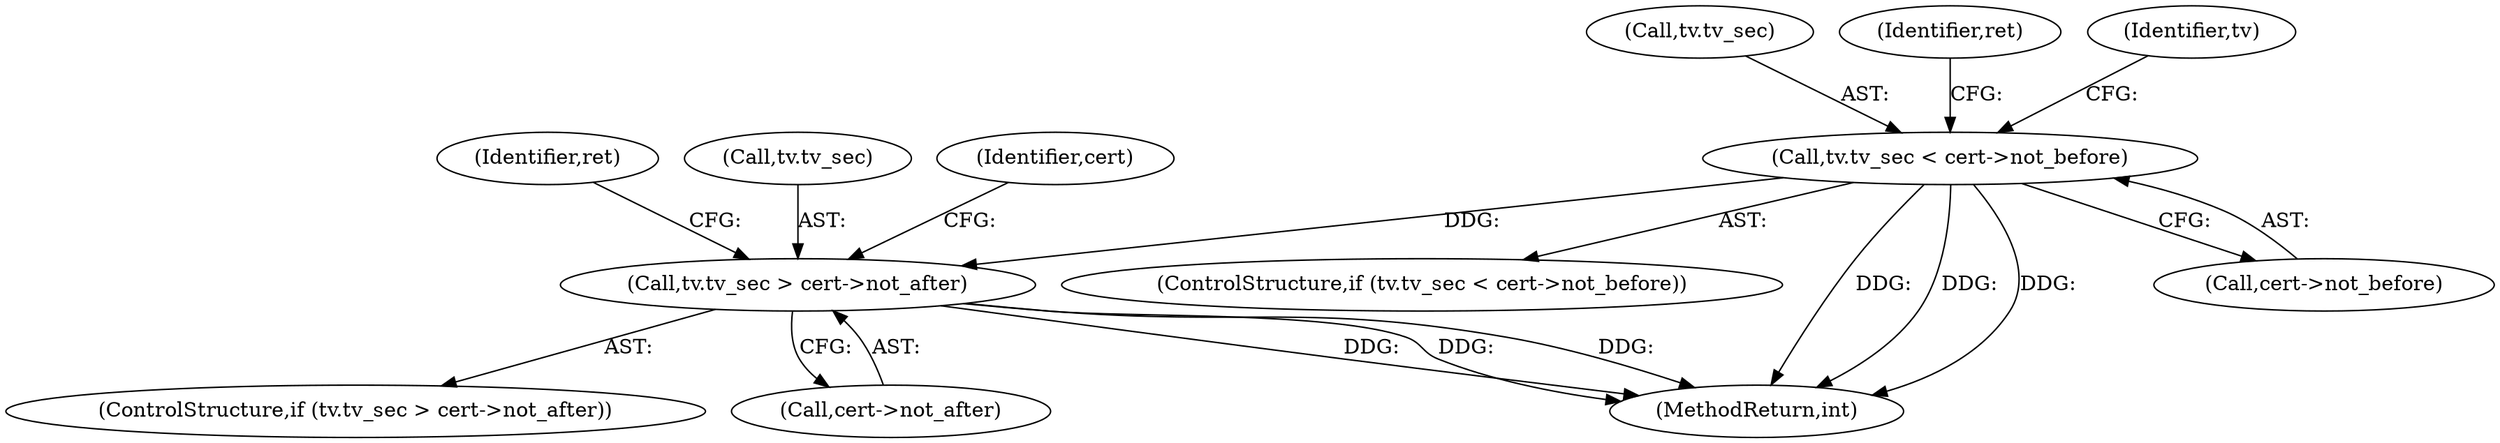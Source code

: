 digraph "0_axtls-8266_5efe2947ab45e81d84b5f707c51d1c64be52f36c_1@pointer" {
"1000204" [label="(Call,tv.tv_sec < cert->not_before)"];
"1000217" [label="(Call,tv.tv_sec > cert->not_after)"];
"1000208" [label="(Call,cert->not_before)"];
"1000221" [label="(Call,cert->not_after)"];
"1000203" [label="(ControlStructure,if (tv.tv_sec < cert->not_before))"];
"1000226" [label="(Identifier,ret)"];
"1000493" [label="(MethodReturn,int)"];
"1000205" [label="(Call,tv.tv_sec)"];
"1000204" [label="(Call,tv.tv_sec < cert->not_before)"];
"1000217" [label="(Call,tv.tv_sec > cert->not_after)"];
"1000216" [label="(ControlStructure,if (tv.tv_sec > cert->not_after))"];
"1000218" [label="(Call,tv.tv_sec)"];
"1000231" [label="(Identifier,cert)"];
"1000213" [label="(Identifier,ret)"];
"1000219" [label="(Identifier,tv)"];
"1000204" -> "1000203"  [label="AST: "];
"1000204" -> "1000208"  [label="CFG: "];
"1000205" -> "1000204"  [label="AST: "];
"1000208" -> "1000204"  [label="AST: "];
"1000213" -> "1000204"  [label="CFG: "];
"1000219" -> "1000204"  [label="CFG: "];
"1000204" -> "1000493"  [label="DDG: "];
"1000204" -> "1000493"  [label="DDG: "];
"1000204" -> "1000493"  [label="DDG: "];
"1000204" -> "1000217"  [label="DDG: "];
"1000217" -> "1000216"  [label="AST: "];
"1000217" -> "1000221"  [label="CFG: "];
"1000218" -> "1000217"  [label="AST: "];
"1000221" -> "1000217"  [label="AST: "];
"1000226" -> "1000217"  [label="CFG: "];
"1000231" -> "1000217"  [label="CFG: "];
"1000217" -> "1000493"  [label="DDG: "];
"1000217" -> "1000493"  [label="DDG: "];
"1000217" -> "1000493"  [label="DDG: "];
}
